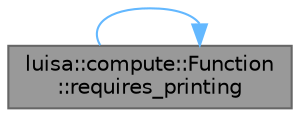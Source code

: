 digraph "luisa::compute::Function::requires_printing"
{
 // LATEX_PDF_SIZE
  bgcolor="transparent";
  edge [fontname=Helvetica,fontsize=10,labelfontname=Helvetica,labelfontsize=10];
  node [fontname=Helvetica,fontsize=10,shape=box,height=0.2,width=0.4];
  rankdir="LR";
  Node1 [id="Node000001",label="luisa::compute::Function\l::requires_printing",height=0.2,width=0.4,color="gray40", fillcolor="grey60", style="filled", fontcolor="black",tooltip="Return whether the function requires printing"];
  Node1 -> Node1 [id="edge1_Node000001_Node000001",color="steelblue1",style="solid",tooltip=" "];
}
